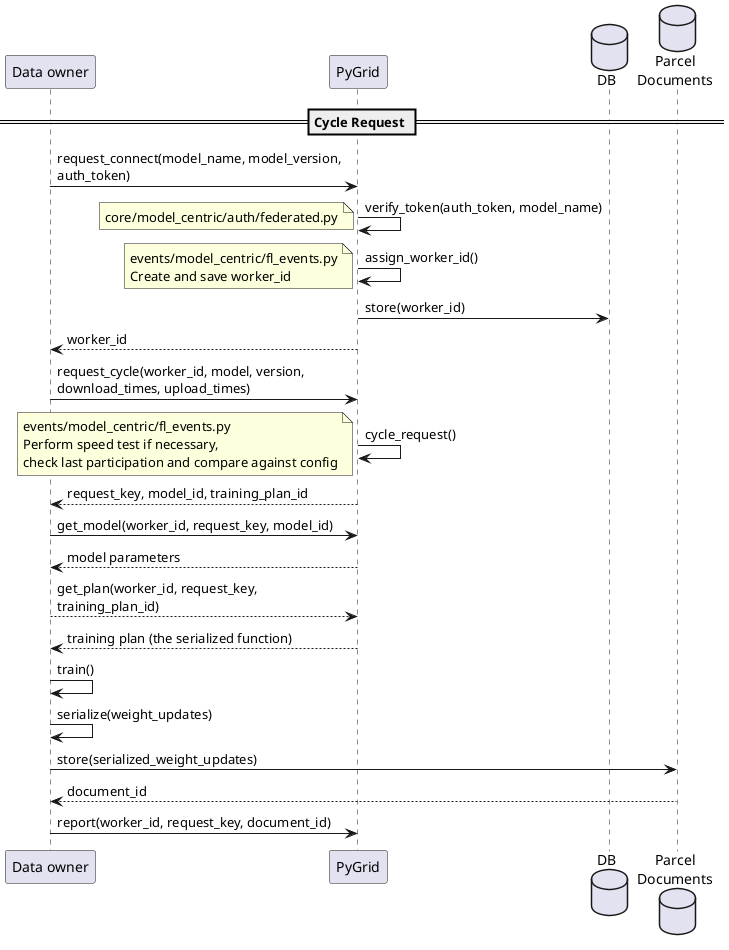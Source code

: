 @startuml Cycle Request

skinparam maxMessageSize 300

participant "Data owner" as do
participant PyGrid as grid
database DB as db
database "Parcel\nDocuments" as padb

== Cycle Request ==
do -> grid: request_connect(model_name, model_version, auth_token)
grid -> grid: verify_token(auth_token, model_name)
note left: core/model_centric/auth/federated.py
grid -> grid: assign_worker_id()
note left: events/model_centric/fl_events.py\nCreate and save worker_id
grid -> db: store(worker_id)
'TODO: @Thomas Please confirm if worker_id goes to DB
grid --> do: worker_id

do -> grid: request_cycle(worker_id, model, version, download_times, upload_times)
'TODO: @Thomas What are up/download times?
grid -> grid: cycle_request()
note left: events/model_centric/fl_events.py\nPerform speed test if necessary,\ncheck last participation and compare against config
grid --> do: request_key, model_id, training_plan_id
do -> grid: get_model(worker_id, request_key, model_id)
grid --> do: model parameters
do --> grid: get_plan(worker_id, request_key, training_plan_id)
grid --> do: training plan (the serialized function)
do -> do: train()
do -> do: serialize(weight_updates)
'TODO: @Thomas It was "new parameters", I assume they are weight updates?
do -> padb: store(serialized_weight_updates)
padb --> do: document_id
do -> grid: report(worker_id, request_key, document_id)

@enduml

